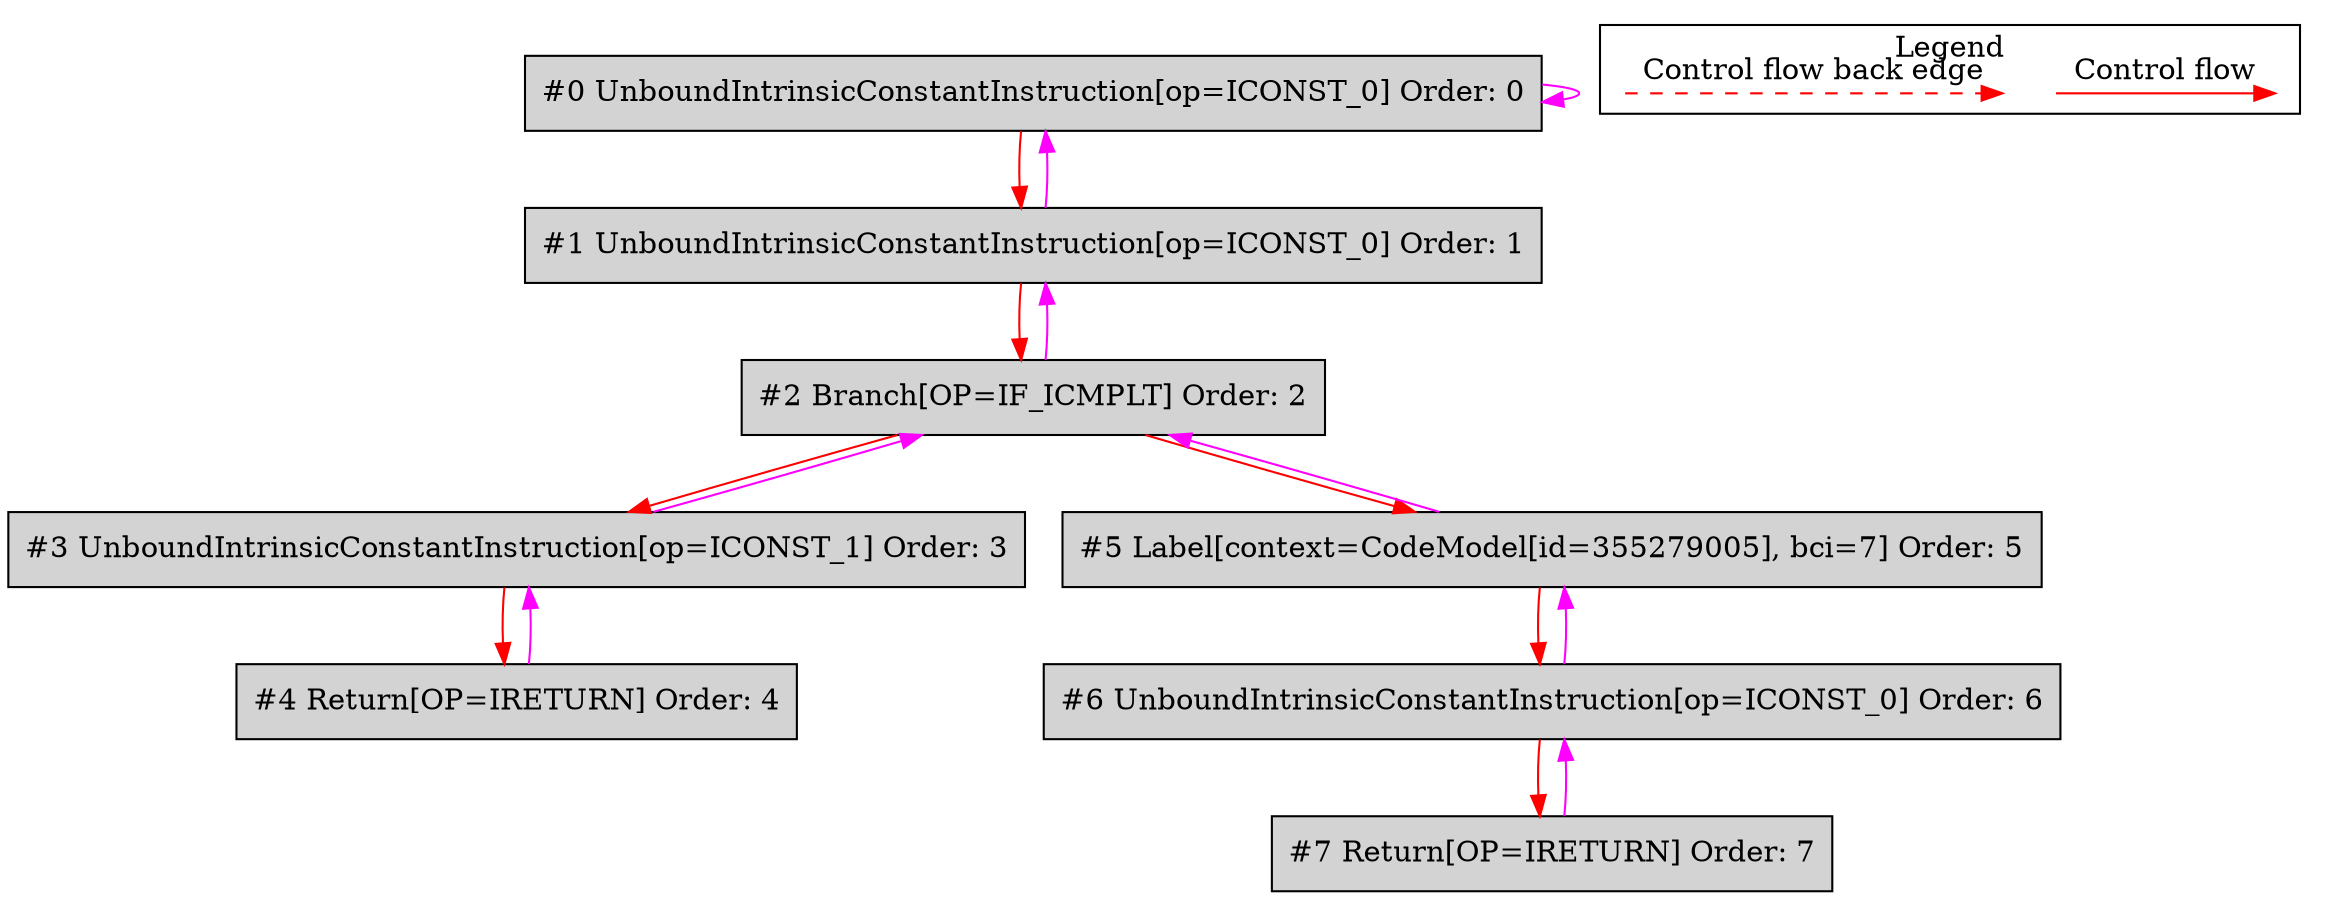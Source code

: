 digraph {
 ordering="in";
 node0[label="#0 UnboundIntrinsicConstantInstruction[op=ICONST_0] Order: 0", shape=box, fillcolor=lightgrey, style=filled];
 node1[label="#1 UnboundIntrinsicConstantInstruction[op=ICONST_0] Order: 1", shape=box, fillcolor=lightgrey, style=filled];
 node2[label="#2 Branch[OP=IF_ICMPLT] Order: 2", shape=box, fillcolor=lightgrey, style=filled];
 node3[label="#3 UnboundIntrinsicConstantInstruction[op=ICONST_1] Order: 3", shape=box, fillcolor=lightgrey, style=filled];
 node4[label="#4 Return[OP=IRETURN] Order: 4", shape=box, fillcolor=lightgrey, style=filled];
 node5[label="#5 Label[context=CodeModel[id=355279005], bci=7] Order: 5", shape=box, fillcolor=lightgrey, style=filled];
 node6[label="#6 UnboundIntrinsicConstantInstruction[op=ICONST_0] Order: 6", shape=box, fillcolor=lightgrey, style=filled];
 node7[label="#7 Return[OP=IRETURN] Order: 7", shape=box, fillcolor=lightgrey, style=filled];
 node0 -> node0[color=fuchsia];
 node0 -> node1[color=red];
 node1 -> node0[color=fuchsia];
 node1 -> node2[color=red];
 node2 -> node1[color=fuchsia];
 node2 -> node3[color=red];
 node3 -> node2[color=fuchsia];
 node3 -> node4[color=red];
 node4 -> node3[color=fuchsia];
 node2 -> node5[color=red];
 node5 -> node2[color=fuchsia];
 node5 -> node6[color=red];
 node6 -> node5[color=fuchsia];
 node6 -> node7[color=red];
 node7 -> node6[color=fuchsia];
 subgraph cluster_000 {
  label = "Legend";
  node [shape=point]
  {
   rank=same;
   c0 [style = invis];
   c1 [style = invis];
   c2 [style = invis];
   c3 [style = invis];
  }
  c0 -> c1 [label="Control flow", style=solid, color=red]
  c2 -> c3 [label="Control flow back edge", style=dashed, color=red]
 }

}

